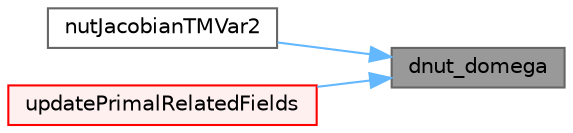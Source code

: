 digraph "dnut_domega"
{
 // LATEX_PDF_SIZE
  bgcolor="transparent";
  edge [fontname=Helvetica,fontsize=10,labelfontname=Helvetica,labelfontsize=10];
  node [fontname=Helvetica,fontsize=10,shape=box,height=0.2,width=0.4];
  rankdir="RL";
  Node1 [id="Node000001",label="dnut_domega",height=0.2,width=0.4,color="gray40", fillcolor="grey60", style="filled", fontcolor="black",tooltip=" "];
  Node1 -> Node2 [id="edge1_Node000001_Node000002",dir="back",color="steelblue1",style="solid",tooltip=" "];
  Node2 [id="Node000002",label="nutJacobianTMVar2",height=0.2,width=0.4,color="grey40", fillcolor="white", style="filled",URL="$classFoam_1_1incompressibleAdjoint_1_1adjointRASModels_1_1adjointkOmegaSST.html#a05d32000fd2117c53a0a4a14a355de68",tooltip=" "];
  Node1 -> Node3 [id="edge2_Node000001_Node000003",dir="back",color="steelblue1",style="solid",tooltip=" "];
  Node3 [id="Node000003",label="updatePrimalRelatedFields",height=0.2,width=0.4,color="red", fillcolor="#FFF0F0", style="filled",URL="$classFoam_1_1incompressibleAdjoint_1_1adjointRASModels_1_1adjointkOmegaSST.html#a4dcce4d3976f413371589fd8db0923ea",tooltip=" "];
}
